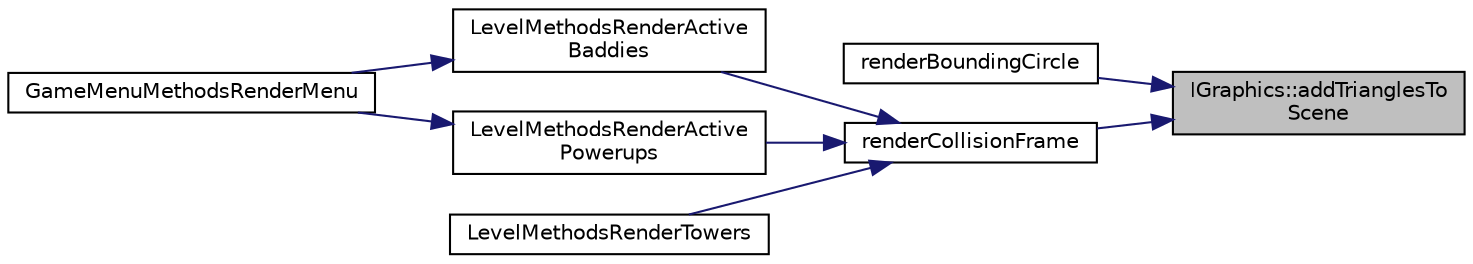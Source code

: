 digraph "IGraphics::addTrianglesToScene"
{
 // LATEX_PDF_SIZE
  edge [fontname="Helvetica",fontsize="10",labelfontname="Helvetica",labelfontsize="10"];
  node [fontname="Helvetica",fontsize="10",shape=record];
  rankdir="RL";
  Node1 [label="IGraphics::addTrianglesTo\lScene",height=0.2,width=0.4,color="black", fillcolor="grey75", style="filled", fontcolor="black",tooltip=" "];
  Node1 -> Node2 [dir="back",color="midnightblue",fontsize="10",style="solid",fontname="Helvetica"];
  Node2 [label="renderBoundingCircle",height=0.2,width=0.4,color="black", fillcolor="white", style="filled",URL="$_level_methods_8cpp.html#a6e3b4e705b73e6337c8a22d59659c046",tooltip=" "];
  Node1 -> Node3 [dir="back",color="midnightblue",fontsize="10",style="solid",fontname="Helvetica"];
  Node3 [label="renderCollisionFrame",height=0.2,width=0.4,color="black", fillcolor="white", style="filled",URL="$_level_methods_8cpp.html#a5b6077bad247c8ffe1d1601def5c56a5",tooltip=" "];
  Node3 -> Node4 [dir="back",color="midnightblue",fontsize="10",style="solid",fontname="Helvetica"];
  Node4 [label="LevelMethodsRenderActive\lBaddies",height=0.2,width=0.4,color="black", fillcolor="white", style="filled",URL="$_level_methods_8cpp.html#aacb1cb682e1884f9eb06dd2c551d1184",tooltip="Updates the baddies that have been activated"];
  Node4 -> Node5 [dir="back",color="midnightblue",fontsize="10",style="solid",fontname="Helvetica"];
  Node5 [label="GameMenuMethodsRenderMenu",height=0.2,width=0.4,color="black", fillcolor="white", style="filled",URL="$_game_menu_methods_8cpp.html#a6f3d4af6b7101a2d98f2c246a317b218",tooltip=" "];
  Node3 -> Node6 [dir="back",color="midnightblue",fontsize="10",style="solid",fontname="Helvetica"];
  Node6 [label="LevelMethodsRenderActive\lPowerups",height=0.2,width=0.4,color="black", fillcolor="white", style="filled",URL="$_level_methods_8cpp.html#a94f03471d110d1c9d184b8a79db47fd5",tooltip="Animates and renders the power ups to the screen"];
  Node6 -> Node5 [dir="back",color="midnightblue",fontsize="10",style="solid",fontname="Helvetica"];
  Node3 -> Node7 [dir="back",color="midnightblue",fontsize="10",style="solid",fontname="Helvetica"];
  Node7 [label="LevelMethodsRenderTowers",height=0.2,width=0.4,color="black", fillcolor="white", style="filled",URL="$_level_methods_8cpp.html#a37a267e53e2cdf732e156d46abbd6dff",tooltip=" "];
}
